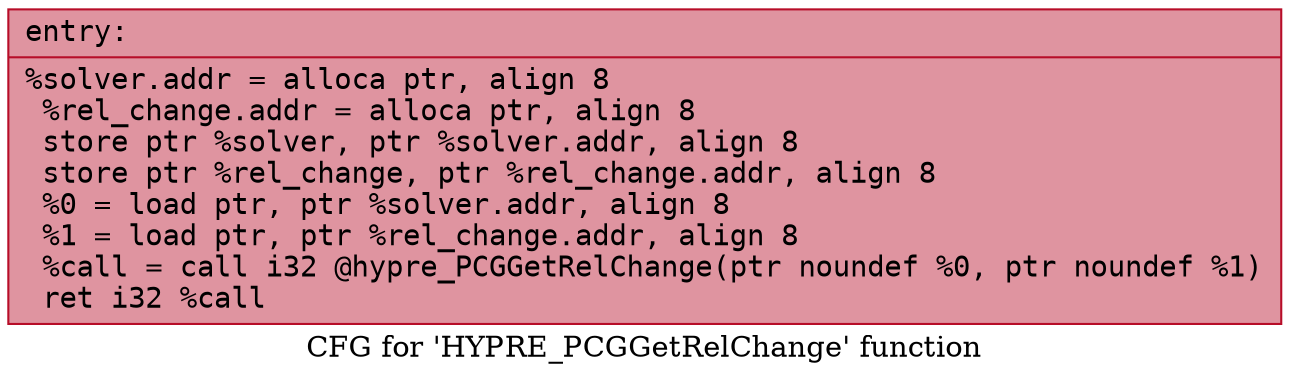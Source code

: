 digraph "CFG for 'HYPRE_PCGGetRelChange' function" {
	label="CFG for 'HYPRE_PCGGetRelChange' function";

	Node0x556d45bca900 [shape=record,color="#b70d28ff", style=filled, fillcolor="#b70d2870" fontname="Courier",label="{entry:\l|  %solver.addr = alloca ptr, align 8\l  %rel_change.addr = alloca ptr, align 8\l  store ptr %solver, ptr %solver.addr, align 8\l  store ptr %rel_change, ptr %rel_change.addr, align 8\l  %0 = load ptr, ptr %solver.addr, align 8\l  %1 = load ptr, ptr %rel_change.addr, align 8\l  %call = call i32 @hypre_PCGGetRelChange(ptr noundef %0, ptr noundef %1)\l  ret i32 %call\l}"];
}
